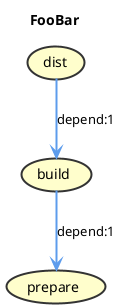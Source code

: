 @startuml
title FooBar
skinparam ArrowFontColor Black
skinparam ArrowThickness 2
skinparam UseCaseBackgroundColor #FFFECC
skinparam UseCaseBorderColor #333333
skinparam UseCaseBorderThickness 2
skinparam UseCaseFontColor Black

(build)-[#5D9CEC]->(prepare) : depend:1
(dist)-[#5D9CEC]->(build) : depend:1

(prepare)
(build)
(dist)

@enduml
